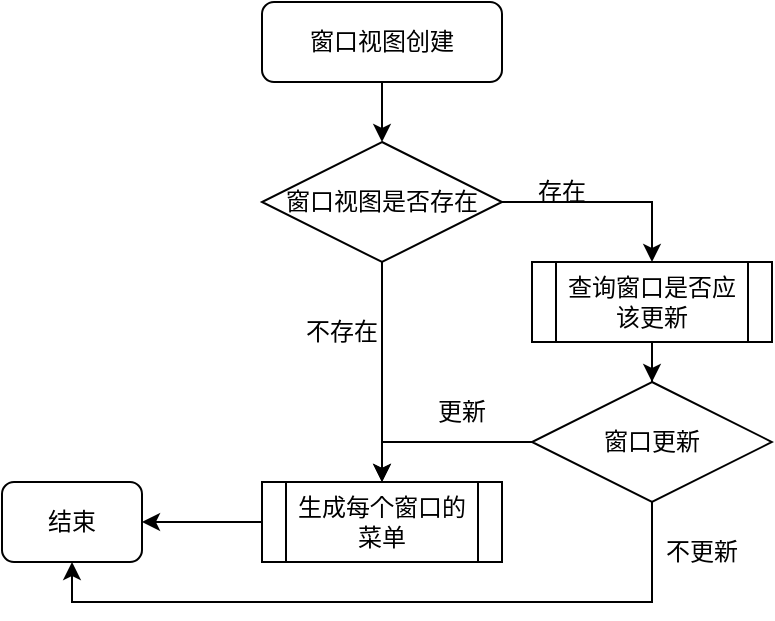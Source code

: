 <mxfile version="25.0.3">
  <diagram name="第 1 页" id="adqx5M8sXfSOAtfIVq2b">
    <mxGraphModel dx="899" dy="641" grid="1" gridSize="10" guides="1" tooltips="1" connect="1" arrows="1" fold="1" page="1" pageScale="1" pageWidth="850" pageHeight="1100" math="0" shadow="0">
      <root>
        <mxCell id="0" />
        <mxCell id="1" parent="0" />
        <mxCell id="fcEuPw0eFRsZ3ziah1Cc-3" style="edgeStyle=orthogonalEdgeStyle;rounded=0;orthogonalLoop=1;jettySize=auto;html=1;entryX=0.5;entryY=0;entryDx=0;entryDy=0;" parent="1" source="fcEuPw0eFRsZ3ziah1Cc-1" target="fcEuPw0eFRsZ3ziah1Cc-2" edge="1">
          <mxGeometry relative="1" as="geometry" />
        </mxCell>
        <mxCell id="fcEuPw0eFRsZ3ziah1Cc-1" value="窗口视图创建" style="rounded=1;whiteSpace=wrap;html=1;" parent="1" vertex="1">
          <mxGeometry x="230" y="70" width="120" height="40" as="geometry" />
        </mxCell>
        <mxCell id="fcEuPw0eFRsZ3ziah1Cc-5" style="edgeStyle=orthogonalEdgeStyle;rounded=0;orthogonalLoop=1;jettySize=auto;html=1;entryX=0.5;entryY=0;entryDx=0;entryDy=0;" parent="1" source="fcEuPw0eFRsZ3ziah1Cc-2" target="fcEuPw0eFRsZ3ziah1Cc-4" edge="1">
          <mxGeometry relative="1" as="geometry" />
        </mxCell>
        <mxCell id="fcEuPw0eFRsZ3ziah1Cc-13" style="edgeStyle=orthogonalEdgeStyle;rounded=0;orthogonalLoop=1;jettySize=auto;html=1;entryX=0.5;entryY=0;entryDx=0;entryDy=0;" parent="1" source="fcEuPw0eFRsZ3ziah1Cc-2" target="fcEuPw0eFRsZ3ziah1Cc-12" edge="1">
          <mxGeometry relative="1" as="geometry" />
        </mxCell>
        <mxCell id="fcEuPw0eFRsZ3ziah1Cc-2" value="窗口视图是否存在" style="rhombus;whiteSpace=wrap;html=1;" parent="1" vertex="1">
          <mxGeometry x="230" y="140" width="120" height="60" as="geometry" />
        </mxCell>
        <mxCell id="fcEuPw0eFRsZ3ziah1Cc-8" style="edgeStyle=orthogonalEdgeStyle;rounded=0;orthogonalLoop=1;jettySize=auto;html=1;entryX=0.5;entryY=0;entryDx=0;entryDy=0;" parent="1" source="fcEuPw0eFRsZ3ziah1Cc-4" target="fcEuPw0eFRsZ3ziah1Cc-7" edge="1">
          <mxGeometry relative="1" as="geometry" />
        </mxCell>
        <mxCell id="fcEuPw0eFRsZ3ziah1Cc-4" value="查询窗口是否应该更新" style="shape=process;whiteSpace=wrap;html=1;backgroundOutline=1;" parent="1" vertex="1">
          <mxGeometry x="365" y="200" width="120" height="40" as="geometry" />
        </mxCell>
        <mxCell id="fcEuPw0eFRsZ3ziah1Cc-14" style="edgeStyle=orthogonalEdgeStyle;rounded=0;orthogonalLoop=1;jettySize=auto;html=1;entryX=0.5;entryY=0;entryDx=0;entryDy=0;" parent="1" source="fcEuPw0eFRsZ3ziah1Cc-7" target="fcEuPw0eFRsZ3ziah1Cc-12" edge="1">
          <mxGeometry relative="1" as="geometry" />
        </mxCell>
        <mxCell id="fcEuPw0eFRsZ3ziah1Cc-16" style="edgeStyle=orthogonalEdgeStyle;rounded=0;orthogonalLoop=1;jettySize=auto;html=1;entryX=0.5;entryY=1;entryDx=0;entryDy=0;" parent="1" source="fcEuPw0eFRsZ3ziah1Cc-7" target="fcEuPw0eFRsZ3ziah1Cc-9" edge="1">
          <mxGeometry relative="1" as="geometry">
            <Array as="points">
              <mxPoint x="425" y="370" />
              <mxPoint x="135" y="370" />
            </Array>
          </mxGeometry>
        </mxCell>
        <mxCell id="fcEuPw0eFRsZ3ziah1Cc-7" value="窗口更新" style="rhombus;whiteSpace=wrap;html=1;" parent="1" vertex="1">
          <mxGeometry x="365" y="260" width="120" height="60" as="geometry" />
        </mxCell>
        <mxCell id="fcEuPw0eFRsZ3ziah1Cc-9" value="结束" style="rounded=1;whiteSpace=wrap;html=1;" parent="1" vertex="1">
          <mxGeometry x="100" y="310" width="70" height="40" as="geometry" />
        </mxCell>
        <mxCell id="fcEuPw0eFRsZ3ziah1Cc-15" style="edgeStyle=orthogonalEdgeStyle;rounded=0;orthogonalLoop=1;jettySize=auto;html=1;entryX=1;entryY=0.5;entryDx=0;entryDy=0;" parent="1" source="fcEuPw0eFRsZ3ziah1Cc-12" target="fcEuPw0eFRsZ3ziah1Cc-9" edge="1">
          <mxGeometry relative="1" as="geometry" />
        </mxCell>
        <mxCell id="fcEuPw0eFRsZ3ziah1Cc-12" value="生成每个窗口的菜单" style="shape=process;whiteSpace=wrap;html=1;backgroundOutline=1;" parent="1" vertex="1">
          <mxGeometry x="230" y="310" width="120" height="40" as="geometry" />
        </mxCell>
        <mxCell id="fcEuPw0eFRsZ3ziah1Cc-17" value="存在" style="text;html=1;align=center;verticalAlign=middle;whiteSpace=wrap;rounded=0;" parent="1" vertex="1">
          <mxGeometry x="350" y="150" width="60" height="30" as="geometry" />
        </mxCell>
        <mxCell id="fcEuPw0eFRsZ3ziah1Cc-18" value="不存在" style="text;html=1;align=center;verticalAlign=middle;whiteSpace=wrap;rounded=0;" parent="1" vertex="1">
          <mxGeometry x="240" y="220" width="60" height="30" as="geometry" />
        </mxCell>
        <mxCell id="fcEuPw0eFRsZ3ziah1Cc-19" value="更新" style="text;html=1;align=center;verticalAlign=middle;whiteSpace=wrap;rounded=0;" parent="1" vertex="1">
          <mxGeometry x="300" y="260" width="60" height="30" as="geometry" />
        </mxCell>
        <mxCell id="fcEuPw0eFRsZ3ziah1Cc-20" value="不更新" style="text;html=1;align=center;verticalAlign=middle;whiteSpace=wrap;rounded=0;" parent="1" vertex="1">
          <mxGeometry x="420" y="330" width="60" height="30" as="geometry" />
        </mxCell>
      </root>
    </mxGraphModel>
  </diagram>
</mxfile>
